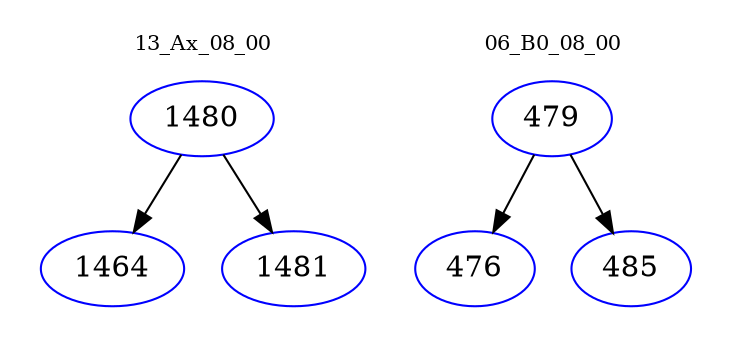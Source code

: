 digraph{
subgraph cluster_0 {
color = white
label = "13_Ax_08_00";
fontsize=10;
T0_1480 [label="1480", color="blue"]
T0_1480 -> T0_1464 [color="black"]
T0_1464 [label="1464", color="blue"]
T0_1480 -> T0_1481 [color="black"]
T0_1481 [label="1481", color="blue"]
}
subgraph cluster_1 {
color = white
label = "06_B0_08_00";
fontsize=10;
T1_479 [label="479", color="blue"]
T1_479 -> T1_476 [color="black"]
T1_476 [label="476", color="blue"]
T1_479 -> T1_485 [color="black"]
T1_485 [label="485", color="blue"]
}
}
